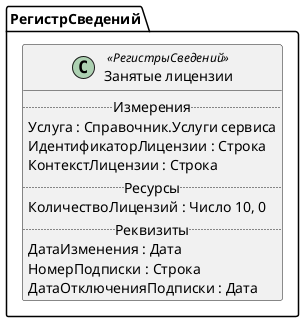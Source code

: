 ﻿@startuml ЗанятыеЛицензии
'!include templates.wsd
'..\include templates.wsd
class РегистрСведений.ЗанятыеЛицензии as "Занятые лицензии" <<РегистрыСведений>>
{
..Измерения..
Услуга : Справочник.Услуги сервиса
ИдентификаторЛицензии : Строка
КонтекстЛицензии : Строка
..Ресурсы..
КоличествоЛицензий : Число 10, 0
..Реквизиты..
ДатаИзменения : Дата
НомерПодписки : Строка
ДатаОтключенияПодписки : Дата
}
@enduml
